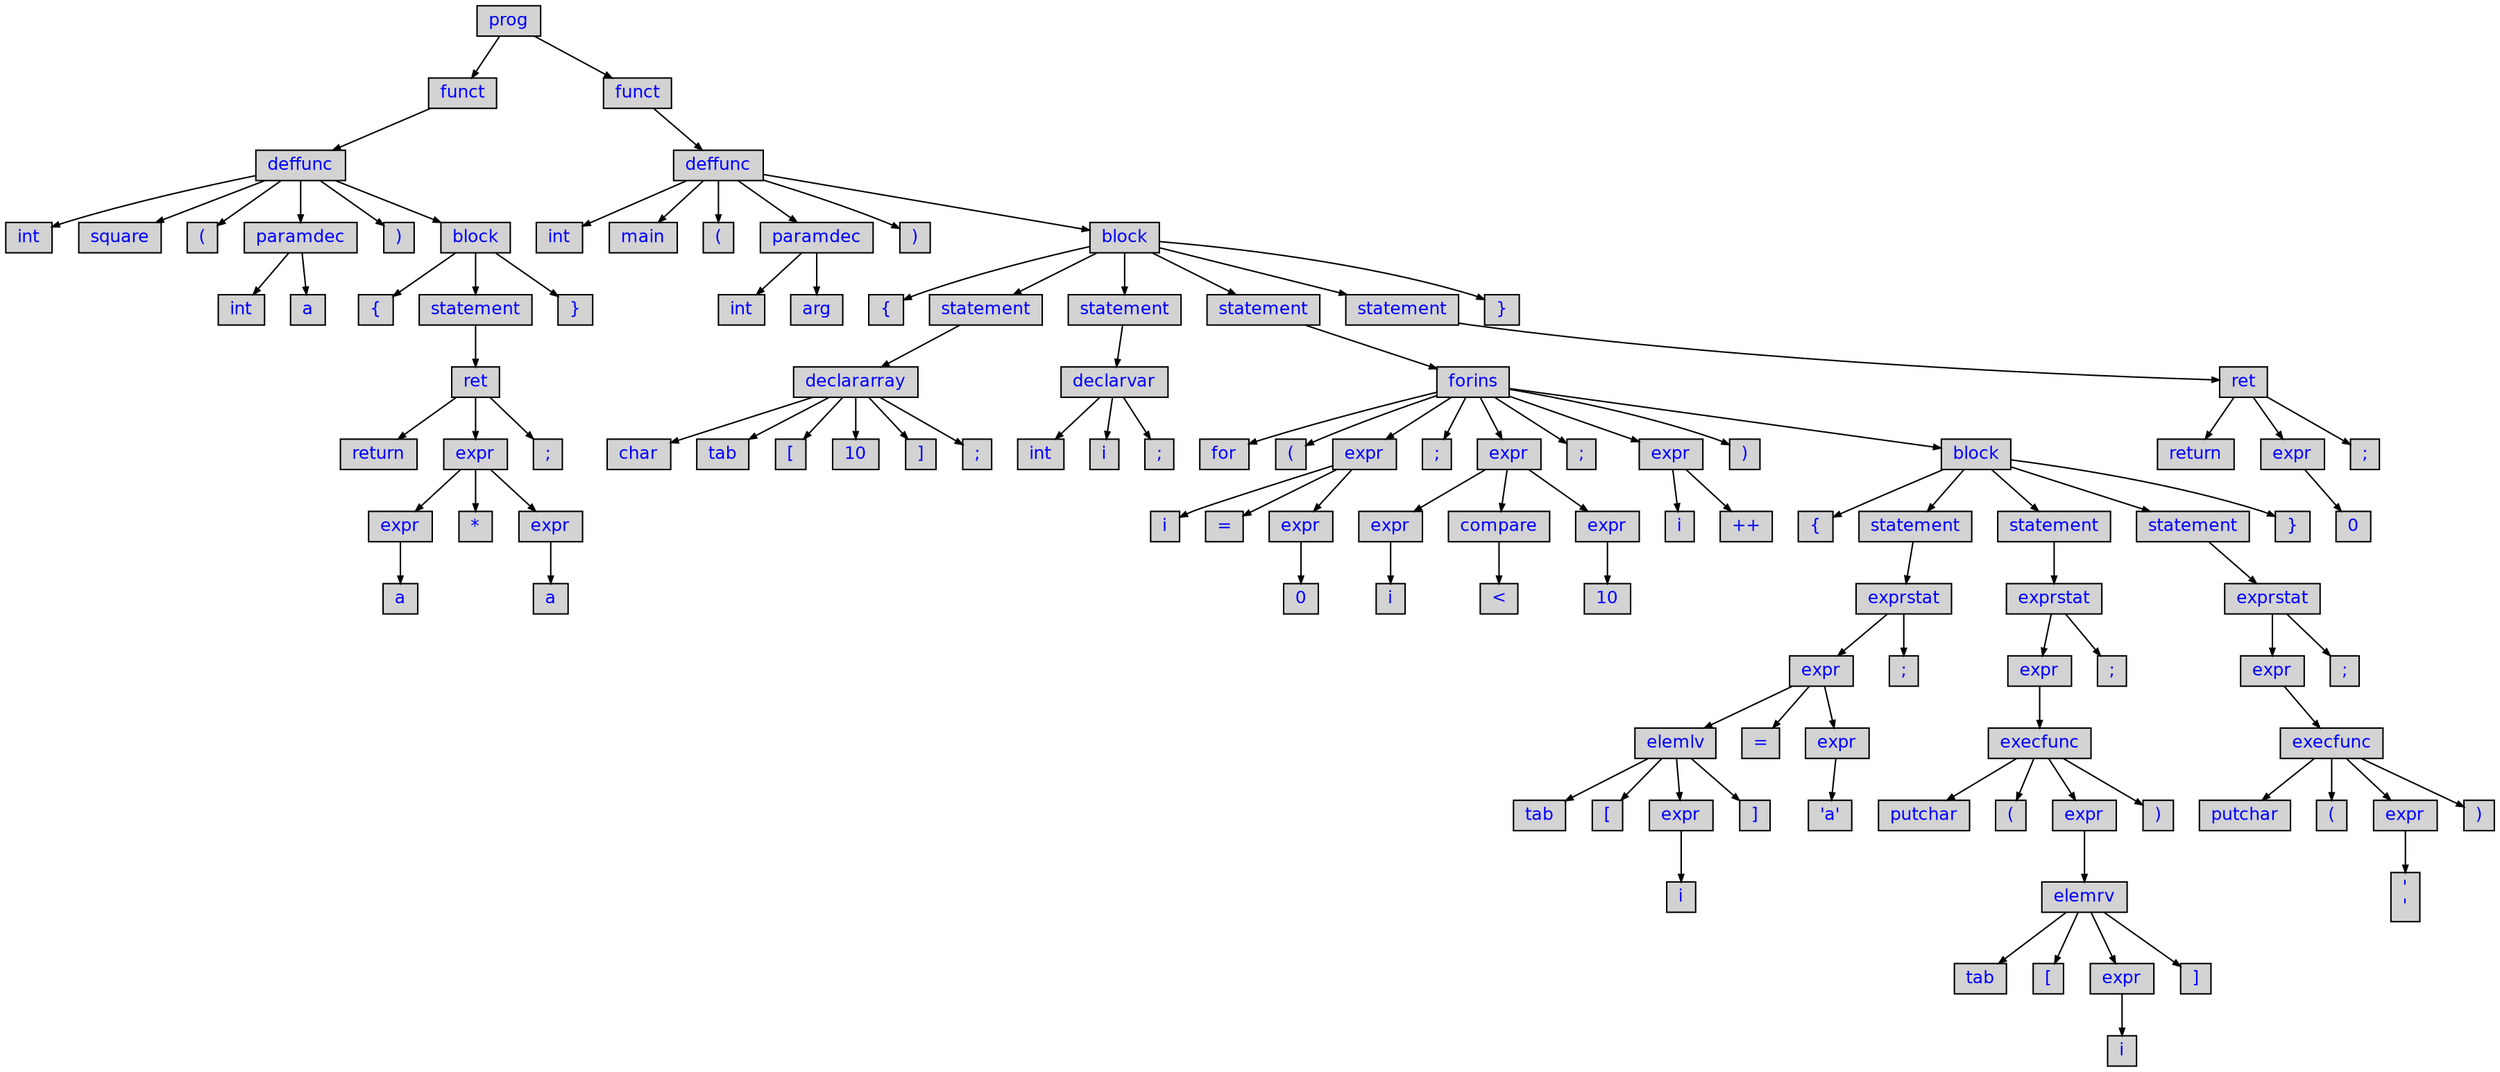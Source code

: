 digraph {
	ordering=out;
	ranksep=.4;
	node [shape=box, fixedsize=false, fontsize=12, fontname="Helvetica", fontcolor="blue"
		width=.25, height=.25, color="black", fillcolor="lightgrey", style="filled, solid"];
	edge [arrowsize=.5, color="black"]

	node0x1fead50[label="prog"];
	node0x1ff4a00[label="funct"];
	node0x1ff74a0[label="deffunc"];
	node0x1ff5550[label="int"]
	node0x1ff5e80[label="square"]
	node0x1ff6f90[label="("]
	node0x1ff79a0[label="paramdec"];
	node0x1ff7a00[label="int"]
	node0x1ff7c20[label="a"]
	node0x1ff7c60[label=")"]
	node0x1ff7c90[label="block"];
	node0x1ff97b0[label="{"]
	node0x1ff9ad0[label="statement"];
	node0x1ffb9d0[label="ret"];
	node0x1ff6440[label="return"]
	node0x20014b0[label="expr"];
	node0x1ffc1a0[label="expr"];
	node0x1ffcc10[label="a"]
	node0x20017a0[label="*"]
	node0x2001820[label="expr"];
	node0x2001ba0[label="a"]
	node0x1ff6780[label=";"]
	node0x1ffd120[label="}"]
	node0x2004310[label="funct"];
	node0x20044f0[label="deffunc"];
	node0x1ff3dc0[label="int"]
	node0x1ffd0a0[label="main"]
	node0x1fff340[label="("]
	node0x2004450[label="paramdec"];
	node0x1ff9cc0[label="int"]
	node0x2001de0[label="arg"]
	node0x1ffd1e0[label=")"]
	node0x20044a0[label="block"];
	node0x20058a0[label="{"]
	node0x2004360[label="statement"];
	node0x2002170[label="declararray"];
	node0x2006030[label="char"]
	node0x2006720[label="tab"]
	node0x2006b30[label="["]
	node0x2006d70[label="10"]
	node0x2006e30[label="]"]
	node0x2006fa0[label=";"]
	node0x2006fd0[label="statement"];
	node0x20071c0[label="declarvar"];
	node0x2007260[label="int"]
	node0x20072c0[label="i"]
	node0x20080f0[label=";"]
	node0x2008120[label="statement"];
	node0x2008250[label="forins"];
	node0x20083b0[label="for"]
	node0x20085b0[label="("]
	node0x2008710[label="expr"];
	node0x2009890[label="i"]
	node0x20027b0[label="="]
	node0x2008890[label="expr"];
	node0x1ff9830[label="0"]
	node0x2001e70[label=";"]
	node0x200c4e0[label="expr"];
	node0x2001e10[label="expr"];
	node0x2001d40[label="i"]
	node0x200c490[label="compare"];
	node0x2001f70[label="<"]
	node0x200cbc0[label="expr"];
	node0x2001da0[label="10"]
	node0x1ffa5c0[label=";"]
	node0x1ffff10[label="expr"];
	node0x20095b0[label="i"]
	node0x20039a0[label="++"]
	node0x1ffd1a0[label=")"]
	node0x200ea70[label="block"];
	node0x2000540[label="{"]
	node0x200cf80[label="statement"];
	node0x200ecf0[label="exprstat"];
	node0x200ec00[label="expr"];
	node0x200eac0[label="elemlv"];
	node0x1ffa620[label="tab"]
	node0x2010b70[label="["]
	node0x200fe80[label="expr"];
	node0x2008640[label="i"]
	node0x20105d0[label="]"]
	node0x20102b0[label="="]
	node0x20122c0[label="expr"];
	node0x200f7e0[label="'a'"]
	node0x20146b0[label=";"]
	node0x2014700[label="statement"];
	node0x2014810[label="exprstat"];
	node0x20148f0[label="expr"];
	node0x2014e50[label="execfunc"];
	node0x2014d60[label="putchar"]
	node0x20150b0[label="("]
	node0x2015130[label="expr"];
	node0x20156f0[label="elemrv"];
	node0x2015470[label="tab"]
	node0x2015750[label="["]
	node0x20157d0[label="expr"];
	node0x2015830[label="i"]
	node0x2015870[label="]"]
	node0x20158b0[label=")"]
	node0x2015970[label=";"]
	node0x2015a20[label="statement"];
	node0x2015a70[label="exprstat"];
	node0x2015b10[label="expr"];
	node0x2015bb0[label="execfunc"];
	node0x2015dd0[label="putchar"]
	node0x20164b0[label="("]
	node0x2016550[label="expr"];
	node0x2016630[label="'\n'"]
	node0x2016670[label=")"]
	node0x2016f40[label=";"]
	node0x2017080[label="}"]
	node0x2017100[label="statement"];
	node0x20171a0[label="ret"];
	node0x20172e0[label="return"]
	node0x2017360[label="expr"];
	node0x2017440[label="0"]
	node0x2017480[label=";"]
	node0x2017600[label="}"]
	node0x1fead50 -> node0x1ff4a00;
	node0x1fead50 -> node0x2004310;
	node0x1ff4a00 -> node0x1ff74a0;
	node0x1ff74a0 -> node0x1ff5550;
	node0x1ff74a0 -> node0x1ff5e80;
	node0x1ff74a0 -> node0x1ff6f90;
	node0x1ff74a0 -> node0x1ff79a0;
	node0x1ff74a0 -> node0x1ff7c60;
	node0x1ff74a0 -> node0x1ff7c90;
	node0x1ff79a0 -> node0x1ff7a00;
	node0x1ff79a0 -> node0x1ff7c20;
	node0x1ff7c90 -> node0x1ff97b0;
	node0x1ff7c90 -> node0x1ff9ad0;
	node0x1ff7c90 -> node0x1ffd120;
	node0x1ff9ad0 -> node0x1ffb9d0;
	node0x1ffb9d0 -> node0x1ff6440;
	node0x1ffb9d0 -> node0x20014b0;
	node0x1ffb9d0 -> node0x1ff6780;
	node0x20014b0 -> node0x1ffc1a0;
	node0x20014b0 -> node0x20017a0;
	node0x20014b0 -> node0x2001820;
	node0x1ffc1a0 -> node0x1ffcc10;
	node0x2001820 -> node0x2001ba0;
	node0x2004310 -> node0x20044f0;
	node0x20044f0 -> node0x1ff3dc0;
	node0x20044f0 -> node0x1ffd0a0;
	node0x20044f0 -> node0x1fff340;
	node0x20044f0 -> node0x2004450;
	node0x20044f0 -> node0x1ffd1e0;
	node0x20044f0 -> node0x20044a0;
	node0x2004450 -> node0x1ff9cc0;
	node0x2004450 -> node0x2001de0;
	node0x20044a0 -> node0x20058a0;
	node0x20044a0 -> node0x2004360;
	node0x20044a0 -> node0x2006fd0;
	node0x20044a0 -> node0x2008120;
	node0x20044a0 -> node0x2017100;
	node0x20044a0 -> node0x2017600;
	node0x2004360 -> node0x2002170;
	node0x2002170 -> node0x2006030;
	node0x2002170 -> node0x2006720;
	node0x2002170 -> node0x2006b30;
	node0x2002170 -> node0x2006d70;
	node0x2002170 -> node0x2006e30;
	node0x2002170 -> node0x2006fa0;
	node0x2006fd0 -> node0x20071c0;
	node0x20071c0 -> node0x2007260;
	node0x20071c0 -> node0x20072c0;
	node0x20071c0 -> node0x20080f0;
	node0x2008120 -> node0x2008250;
	node0x2008250 -> node0x20083b0;
	node0x2008250 -> node0x20085b0;
	node0x2008250 -> node0x2008710;
	node0x2008250 -> node0x2001e70;
	node0x2008250 -> node0x200c4e0;
	node0x2008250 -> node0x1ffa5c0;
	node0x2008250 -> node0x1ffff10;
	node0x2008250 -> node0x1ffd1a0;
	node0x2008250 -> node0x200ea70;
	node0x2008710 -> node0x2009890;
	node0x2008710 -> node0x20027b0;
	node0x2008710 -> node0x2008890;
	node0x2008890 -> node0x1ff9830;
	node0x200c4e0 -> node0x2001e10;
	node0x200c4e0 -> node0x200c490;
	node0x200c4e0 -> node0x200cbc0;
	node0x2001e10 -> node0x2001d40;
	node0x200c490 -> node0x2001f70;
	node0x200cbc0 -> node0x2001da0;
	node0x1ffff10 -> node0x20095b0;
	node0x1ffff10 -> node0x20039a0;
	node0x200ea70 -> node0x2000540;
	node0x200ea70 -> node0x200cf80;
	node0x200ea70 -> node0x2014700;
	node0x200ea70 -> node0x2015a20;
	node0x200ea70 -> node0x2017080;
	node0x200cf80 -> node0x200ecf0;
	node0x200ecf0 -> node0x200ec00;
	node0x200ecf0 -> node0x20146b0;
	node0x200ec00 -> node0x200eac0;
	node0x200ec00 -> node0x20102b0;
	node0x200ec00 -> node0x20122c0;
	node0x200eac0 -> node0x1ffa620;
	node0x200eac0 -> node0x2010b70;
	node0x200eac0 -> node0x200fe80;
	node0x200eac0 -> node0x20105d0;
	node0x200fe80 -> node0x2008640;
	node0x20122c0 -> node0x200f7e0;
	node0x2014700 -> node0x2014810;
	node0x2014810 -> node0x20148f0;
	node0x2014810 -> node0x2015970;
	node0x20148f0 -> node0x2014e50;
	node0x2014e50 -> node0x2014d60;
	node0x2014e50 -> node0x20150b0;
	node0x2014e50 -> node0x2015130;
	node0x2014e50 -> node0x20158b0;
	node0x2015130 -> node0x20156f0;
	node0x20156f0 -> node0x2015470;
	node0x20156f0 -> node0x2015750;
	node0x20156f0 -> node0x20157d0;
	node0x20156f0 -> node0x2015870;
	node0x20157d0 -> node0x2015830;
	node0x2015a20 -> node0x2015a70;
	node0x2015a70 -> node0x2015b10;
	node0x2015a70 -> node0x2016f40;
	node0x2015b10 -> node0x2015bb0;
	node0x2015bb0 -> node0x2015dd0;
	node0x2015bb0 -> node0x20164b0;
	node0x2015bb0 -> node0x2016550;
	node0x2015bb0 -> node0x2016670;
	node0x2016550 -> node0x2016630;
	node0x2017100 -> node0x20171a0;
	node0x20171a0 -> node0x20172e0;
	node0x20171a0 -> node0x2017360;
	node0x20171a0 -> node0x2017480;
	node0x2017360 -> node0x2017440;
}

